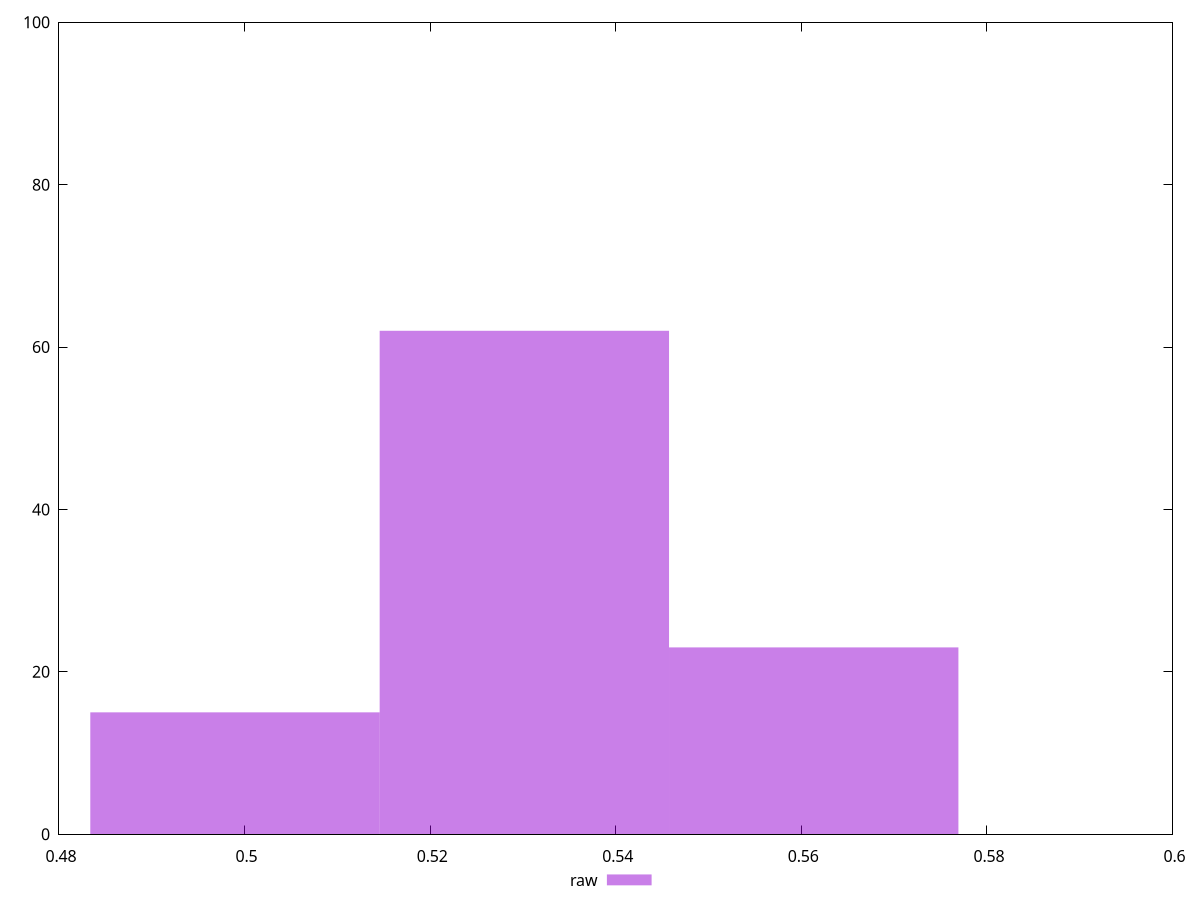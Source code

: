 reset
set terminal svg size 640, 490 enhanced background rgb 'white'
set output "report_00007_2020-12-11T15:55:29.892Z/meta/score/samples/pages+cached/raw/histogram.svg"

$raw <<EOF
0.5301502919443507 62
0.49896498065350653 15
0.5613356032351948 23
EOF

set key outside below
set boxwidth 0.031185311290844158
set yrange [0:100]
set style fill transparent solid 0.5 noborder

plot \
  $raw title "raw" with boxes, \


reset